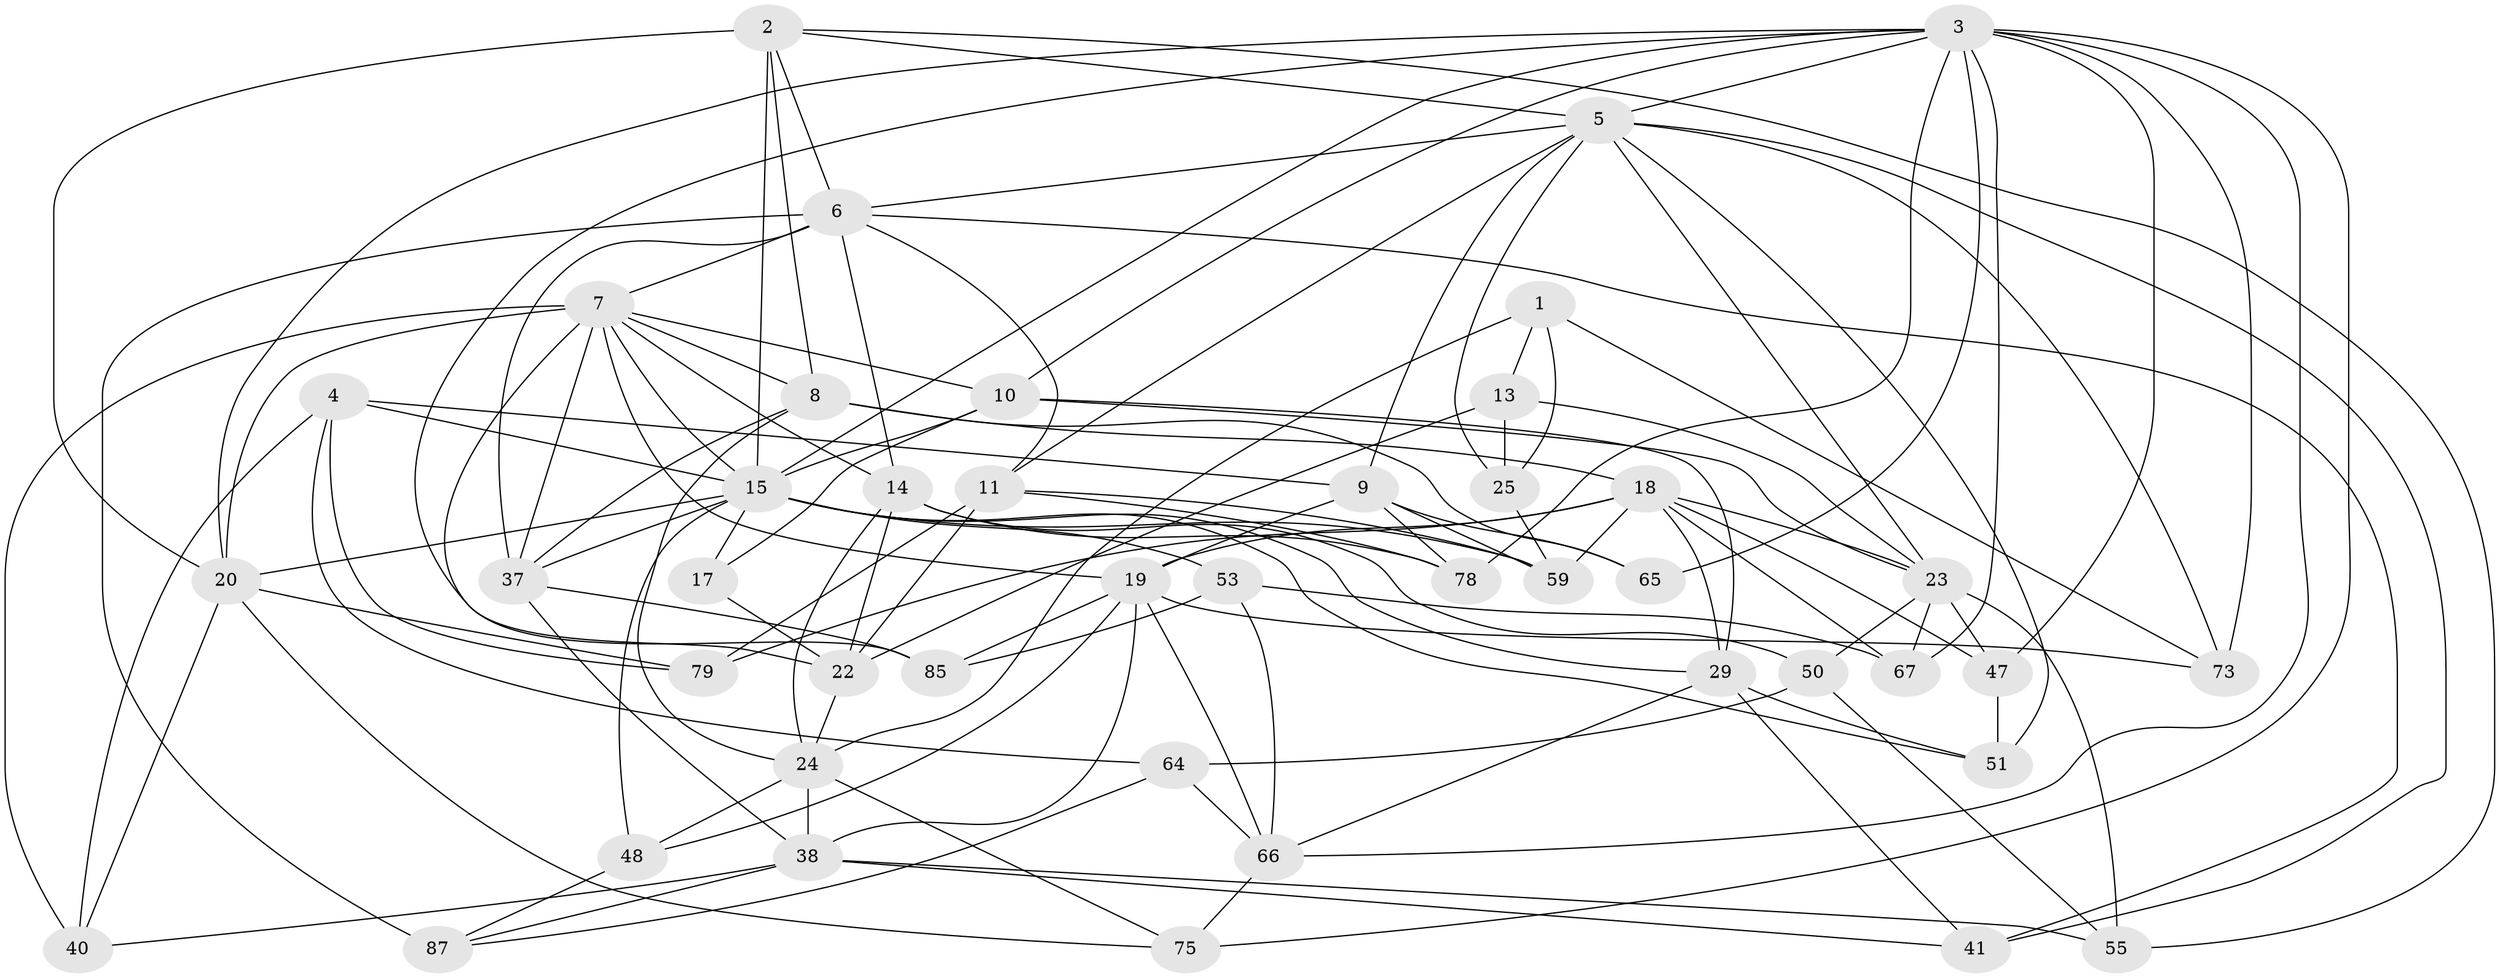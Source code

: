 // original degree distribution, {4: 1.0}
// Generated by graph-tools (version 1.1) at 2025/16/03/09/25 04:16:23]
// undirected, 44 vertices, 125 edges
graph export_dot {
graph [start="1"]
  node [color=gray90,style=filled];
  1;
  2 [super="+16"];
  3 [super="+12"];
  4 [super="+86"];
  5 [super="+72+35"];
  6 [super="+76+81+30"];
  7 [super="+80+63"];
  8 [super="+44"];
  9 [super="+54+36"];
  10 [super="+46"];
  11 [super="+33"];
  13;
  14 [super="+26"];
  15 [super="+60+34+21"];
  17;
  18 [super="+74+71"];
  19 [super="+27"];
  20 [super="+57+83"];
  22 [super="+28"];
  23 [super="+31"];
  24 [super="+43"];
  25;
  29 [super="+69"];
  37 [super="+56"];
  38 [super="+52+45"];
  40;
  41;
  47;
  48;
  50;
  51;
  53;
  55;
  59 [super="+84"];
  64;
  65;
  66 [super="+77"];
  67;
  73;
  75;
  78;
  79;
  85;
  87 [super="+89"];
  1 -- 73;
  1 -- 13;
  1 -- 25;
  1 -- 24;
  2 -- 5;
  2 -- 8;
  2 -- 20;
  2 -- 55;
  2 -- 6;
  2 -- 15;
  3 -- 67;
  3 -- 73;
  3 -- 75;
  3 -- 65;
  3 -- 66;
  3 -- 5;
  3 -- 10;
  3 -- 78;
  3 -- 47;
  3 -- 15;
  3 -- 20;
  3 -- 85;
  4 -- 79;
  4 -- 64;
  4 -- 40;
  4 -- 9;
  4 -- 15 [weight=2];
  5 -- 41;
  5 -- 73;
  5 -- 51;
  5 -- 23;
  5 -- 6;
  5 -- 9;
  5 -- 11;
  5 -- 25;
  6 -- 87 [weight=3];
  6 -- 11;
  6 -- 37;
  6 -- 14;
  6 -- 41;
  6 -- 7;
  7 -- 19;
  7 -- 20;
  7 -- 10;
  7 -- 15;
  7 -- 37;
  7 -- 40;
  7 -- 8;
  7 -- 22;
  7 -- 14;
  8 -- 65;
  8 -- 18;
  8 -- 37;
  8 -- 24;
  9 -- 78;
  9 -- 59 [weight=2];
  9 -- 65 [weight=2];
  9 -- 19;
  10 -- 23;
  10 -- 17;
  10 -- 29;
  10 -- 15;
  11 -- 79;
  11 -- 59;
  11 -- 22;
  11 -- 78;
  13 -- 25;
  13 -- 23;
  13 -- 22;
  14 -- 78;
  14 -- 50;
  14 -- 22;
  14 -- 24;
  15 -- 20 [weight=2];
  15 -- 17 [weight=2];
  15 -- 53;
  15 -- 59;
  15 -- 48;
  15 -- 51;
  15 -- 37;
  15 -- 29;
  17 -- 22;
  18 -- 47;
  18 -- 29;
  18 -- 19;
  18 -- 59;
  18 -- 67;
  18 -- 79;
  18 -- 23;
  19 -- 85;
  19 -- 66;
  19 -- 48;
  19 -- 38;
  19 -- 73;
  20 -- 40;
  20 -- 75;
  20 -- 79;
  22 -- 24;
  23 -- 67;
  23 -- 50;
  23 -- 55;
  23 -- 47;
  24 -- 48;
  24 -- 38 [weight=2];
  24 -- 75;
  25 -- 59;
  29 -- 66;
  29 -- 41;
  29 -- 51;
  37 -- 85;
  37 -- 38;
  38 -- 55;
  38 -- 41;
  38 -- 40;
  38 -- 87;
  47 -- 51;
  48 -- 87;
  50 -- 64;
  50 -- 55;
  53 -- 85;
  53 -- 67;
  53 -- 66;
  64 -- 87;
  64 -- 66;
  66 -- 75;
}
